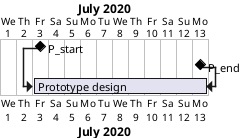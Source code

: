 @startgantt
project starts on 2020-07-01
[P_start] happens 2020-07-03
[P_end] happens 2020-07-13
[Prototype design] occurs from [P_start] to [P_end]
@endgantt